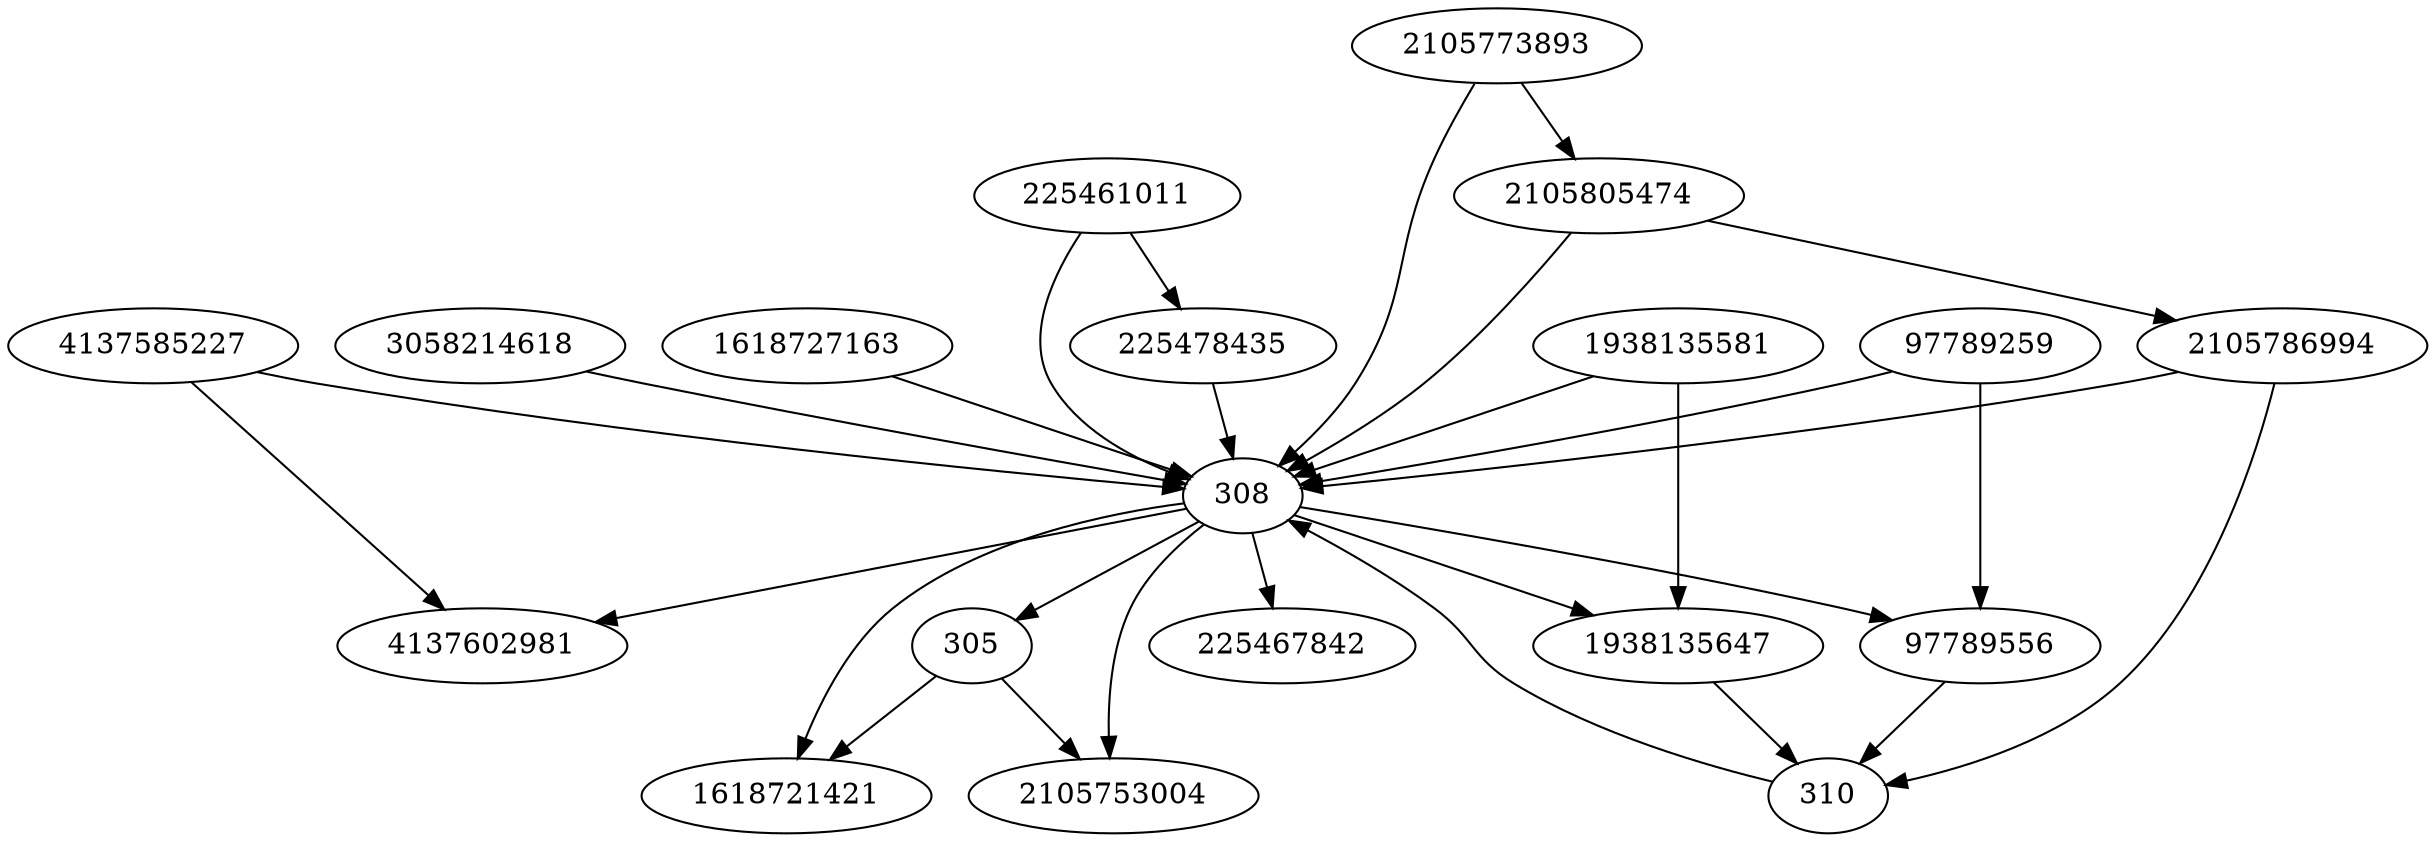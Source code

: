 strict digraph  {
225467842;
2105805474;
225478435;
2105773893;
4137602981;
97789259;
4137585227;
2105753004;
1618721421;
305;
2105786994;
225461011;
97789556;
308;
310;
3058214618;
1618727163;
1938135581;
1938135647;
2105805474 -> 2105786994;
2105805474 -> 308;
225478435 -> 308;
2105773893 -> 2105805474;
2105773893 -> 308;
97789259 -> 97789556;
97789259 -> 308;
4137585227 -> 308;
4137585227 -> 4137602981;
305 -> 2105753004;
305 -> 1618721421;
2105786994 -> 310;
2105786994 -> 308;
225461011 -> 308;
225461011 -> 225478435;
97789556 -> 310;
308 -> 97789556;
308 -> 2105753004;
308 -> 1618721421;
308 -> 225467842;
308 -> 305;
308 -> 4137602981;
308 -> 1938135647;
310 -> 308;
3058214618 -> 308;
1618727163 -> 308;
1938135581 -> 1938135647;
1938135581 -> 308;
1938135647 -> 310;
}
